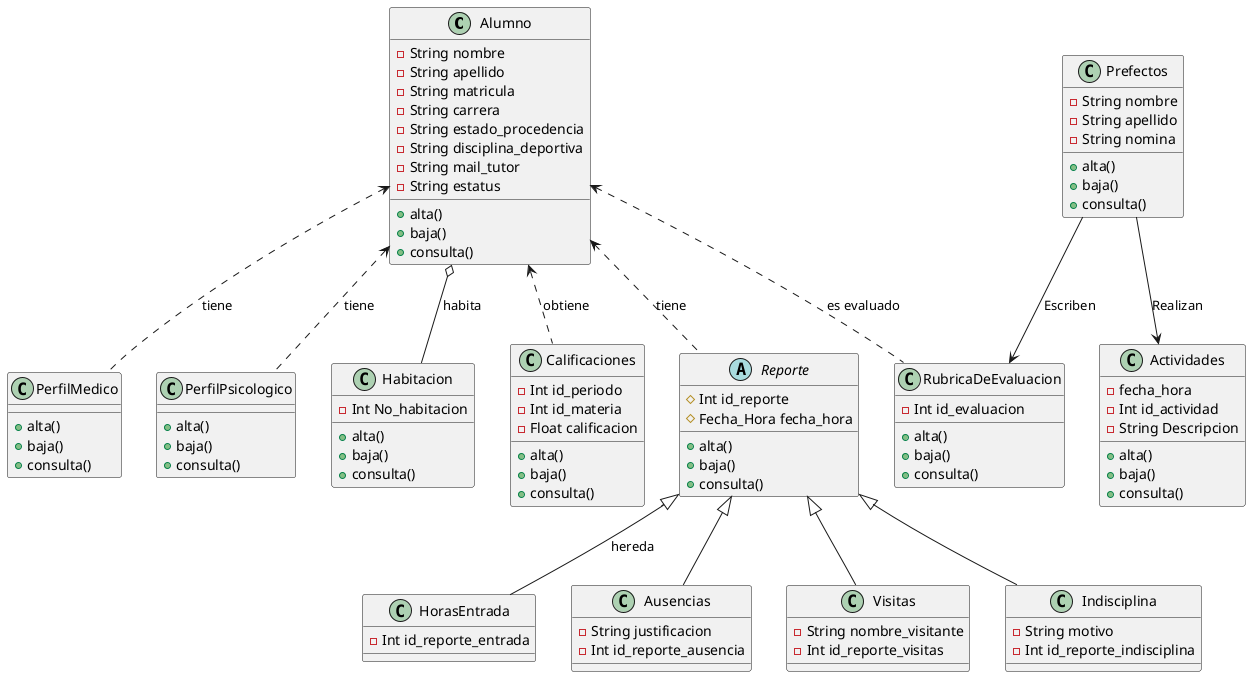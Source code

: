 @startuml
  class Alumno{
    - String nombre
    - String apellido
    - String matricula
    - String carrera
    - String estado_procedencia
    - String disciplina_deportiva
    - String mail_tutor
    - String estatus
    + alta()
    + baja()
    + consulta()
  }

  class Habitacion{
    - Int No_habitacion
    + alta()
    + baja()
    + consulta()
  }

  class Calificaciones{
    - Int id_periodo
    - Int id_materia
    - Float calificacion
    + alta()
    + baja()
    + consulta()
  }

  class PerfilMedico{
    + alta()
    + baja()
    + consulta()
  }

  class PerfilPsicologico{
    + alta()
    + baja()
    + consulta()
  }

  class RubricaDeEvaluacion{
    - Int id_evaluacion
    + alta()
    + baja()
    + consulta()
  }

  class Prefectos{
    - String nombre
    - String apellido
    - String nomina
    + alta()
    + baja()
    + consulta()
  }

  class Actividades{
    - fecha_hora
    - Int id_actividad
    - String Descripcion
    + alta()
    + baja()
    + consulta()
  }

  abstract class Reporte{
    # Int id_reporte
    # Fecha_Hora fecha_hora
    + alta()
    + baja()
    + consulta()
  }

  class HorasEntrada{
    - Int id_reporte_entrada
  }

  class Ausencias{
    - String justificacion
    - Int id_reporte_ausencia
  }

  class Visitas{
    - String nombre_visitante
    - Int id_reporte_visitas
  }

  class Indisciplina{
    - String motivo
    - Int id_reporte_indisciplina
  }

  Alumno <.. Calificaciones : obtiene

  Alumno <.. Reporte : tiene

  Reporte <|--  Visitas

  Reporte <|--  Ausencias

  Reporte <|--  Indisciplina

  Reporte <|--  HorasEntrada : hereda

  Alumno <.. PerfilPsicologico : tiene

  Alumno <.. PerfilMedico : tiene

  Alumno o-- Habitacion : habita

  Alumno <.. RubricaDeEvaluacion : es evaluado

  Prefectos -->  RubricaDeEvaluacion : Escriben

  Prefectos -->  Actividades : Realizan
@enduml
